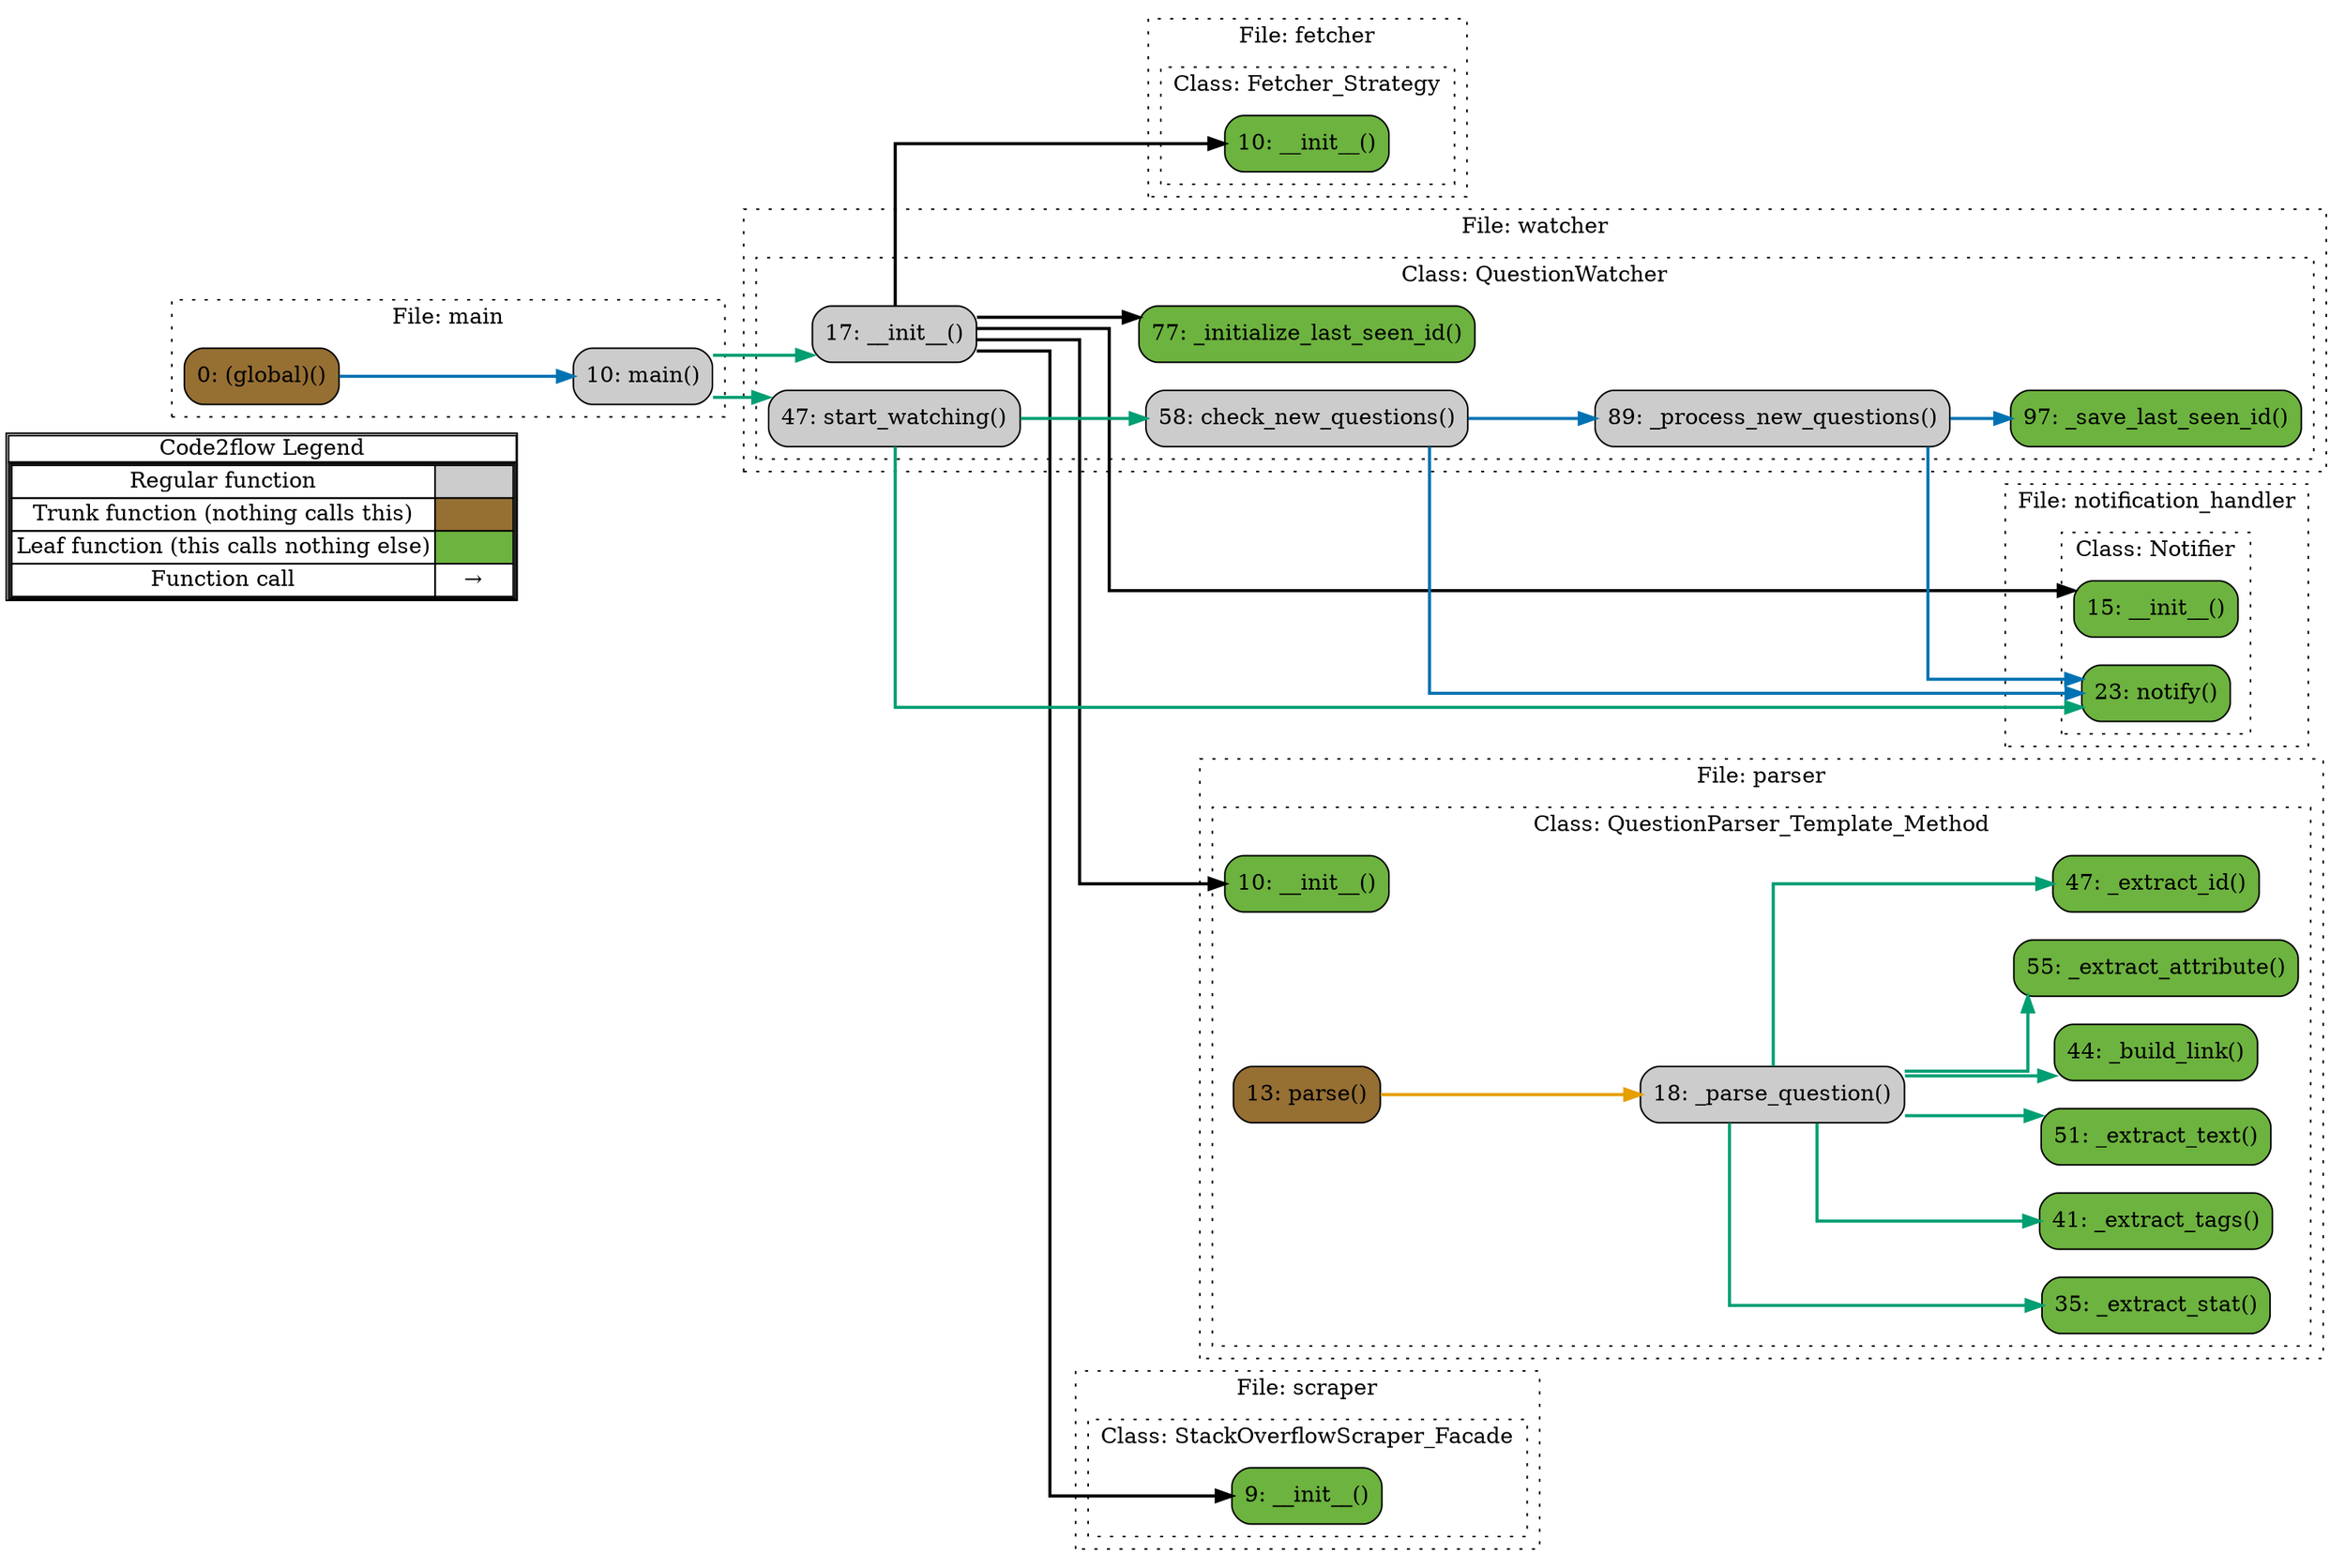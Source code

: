 digraph G {
concentrate=true;
splines="ortho";
rankdir="LR";
subgraph legend{
    rank = min;
    label = "legend";
    Legend [shape=none, margin=0, label = <
        <table cellspacing="0" cellpadding="0" border="1"><tr><td>Code2flow Legend</td></tr><tr><td>
        <table cellspacing="0">
        <tr><td>Regular function</td><td width="50px" bgcolor='#cccccc'></td></tr>
        <tr><td>Trunk function (nothing calls this)</td><td bgcolor='#966F33'></td></tr>
        <tr><td>Leaf function (this calls nothing else)</td><td bgcolor='#6db33f'></td></tr>
        <tr><td>Function call</td><td><font color='black'>&#8594;</font></td></tr>
        </table></td></tr></table>
        >];
}node_4e1d44f2 [label="10: __init__()" name="fetcher::Fetcher_Strategy.__init__" shape="rect" style="rounded,filled" fillcolor="#6db33f" ];
node_c96696ad [label="0: (global)()" name="main::(global)" shape="rect" style="rounded,filled" fillcolor="#966F33" ];
node_7d09c043 [label="10: main()" name="main::main" shape="rect" style="rounded,filled" fillcolor="#cccccc" ];
node_62ae97af [label="15: __init__()" name="notification_handler::Notifier.__init__" shape="rect" style="rounded,filled" fillcolor="#6db33f" ];
node_96110b7a [label="23: notify()" name="notification_handler::Notifier.notify" shape="rect" style="rounded,filled" fillcolor="#6db33f" ];
node_e3f5539c [label="10: __init__()" name="parser::QuestionParser_Template_Method.__init__" shape="rect" style="rounded,filled" fillcolor="#6db33f" ];
node_eac189c6 [label="44: _build_link()" name="parser::QuestionParser_Template_Method._build_link" shape="rect" style="rounded,filled" fillcolor="#6db33f" ];
node_6cc3f22c [label="55: _extract_attribute()" name="parser::QuestionParser_Template_Method._extract_attribute" shape="rect" style="rounded,filled" fillcolor="#6db33f" ];
node_9488f8ba [label="47: _extract_id()" name="parser::QuestionParser_Template_Method._extract_id" shape="rect" style="rounded,filled" fillcolor="#6db33f" ];
node_c092aa1e [label="35: _extract_stat()" name="parser::QuestionParser_Template_Method._extract_stat" shape="rect" style="rounded,filled" fillcolor="#6db33f" ];
node_a110019e [label="41: _extract_tags()" name="parser::QuestionParser_Template_Method._extract_tags" shape="rect" style="rounded,filled" fillcolor="#6db33f" ];
node_6dcbba4a [label="51: _extract_text()" name="parser::QuestionParser_Template_Method._extract_text" shape="rect" style="rounded,filled" fillcolor="#6db33f" ];
node_7260e8e3 [label="18: _parse_question()" name="parser::QuestionParser_Template_Method._parse_question" shape="rect" style="rounded,filled" fillcolor="#cccccc" ];
node_8385f091 [label="13: parse()" name="parser::QuestionParser_Template_Method.parse" shape="rect" style="rounded,filled" fillcolor="#966F33" ];
node_0e9a3a31 [label="9: __init__()" name="scraper::StackOverflowScraper_Facade.__init__" shape="rect" style="rounded,filled" fillcolor="#6db33f" ];
node_4e6acc70 [label="17: __init__()" name="watcher::QuestionWatcher.__init__" shape="rect" style="rounded,filled" fillcolor="#cccccc" ];
node_1dd243b7 [label="77: _initialize_last_seen_id()" name="watcher::QuestionWatcher._initialize_last_seen_id" shape="rect" style="rounded,filled" fillcolor="#6db33f" ];
node_c8aa8aa5 [label="89: _process_new_questions()" name="watcher::QuestionWatcher._process_new_questions" shape="rect" style="rounded,filled" fillcolor="#cccccc" ];
node_63f58fee [label="97: _save_last_seen_id()" name="watcher::QuestionWatcher._save_last_seen_id" shape="rect" style="rounded,filled" fillcolor="#6db33f" ];
node_c36e50dd [label="58: check_new_questions()" name="watcher::QuestionWatcher.check_new_questions" shape="rect" style="rounded,filled" fillcolor="#cccccc" ];
node_729cbc5b [label="47: start_watching()" name="watcher::QuestionWatcher.start_watching" shape="rect" style="rounded,filled" fillcolor="#cccccc" ];
node_c96696ad -> node_7d09c043 [color="#0072B2" penwidth="2"];
node_7d09c043 -> node_4e6acc70 [color="#009E73" penwidth="2"];
node_7d09c043 -> node_729cbc5b [color="#009E73" penwidth="2"];
node_7260e8e3 -> node_eac189c6 [color="#009E73" penwidth="2"];
node_7260e8e3 -> node_6cc3f22c [color="#009E73" penwidth="2"];
node_7260e8e3 -> node_9488f8ba [color="#009E73" penwidth="2"];
node_7260e8e3 -> node_c092aa1e [color="#009E73" penwidth="2"];
node_7260e8e3 -> node_c092aa1e [color="#009E73" penwidth="2"];
node_7260e8e3 -> node_c092aa1e [color="#009E73" penwidth="2"];
node_7260e8e3 -> node_a110019e [color="#009E73" penwidth="2"];
node_7260e8e3 -> node_6dcbba4a [color="#009E73" penwidth="2"];
node_7260e8e3 -> node_6dcbba4a [color="#009E73" penwidth="2"];
node_8385f091 -> node_7260e8e3 [color="#E69F00" penwidth="2"];
node_4e6acc70 -> node_4e1d44f2 [color="#000000" penwidth="2"];
node_4e6acc70 -> node_62ae97af [color="#000000" penwidth="2"];
node_4e6acc70 -> node_e3f5539c [color="#000000" penwidth="2"];
node_4e6acc70 -> node_0e9a3a31 [color="#000000" penwidth="2"];
node_4e6acc70 -> node_1dd243b7 [color="#000000" penwidth="2"];
node_c8aa8aa5 -> node_96110b7a [color="#0072B2" penwidth="2"];
node_c8aa8aa5 -> node_63f58fee [color="#0072B2" penwidth="2"];
node_c36e50dd -> node_96110b7a [color="#0072B2" penwidth="2"];
node_c36e50dd -> node_c8aa8aa5 [color="#0072B2" penwidth="2"];
node_729cbc5b -> node_96110b7a [color="#009E73" penwidth="2"];
node_729cbc5b -> node_96110b7a [color="#009E73" penwidth="2"];
node_729cbc5b -> node_c36e50dd [color="#009E73" penwidth="2"];
subgraph cluster_b3a4ae07 {
    label="File: fetcher";
    name="fetcher";
    style="filled";
    graph[style=dotted];
    subgraph cluster_921a2783 {
        node_4e1d44f2;
        label="Class: Fetcher_Strategy";
        name="Fetcher_Strategy";
        style="filled";
        graph[style=dotted];
    };
};
subgraph cluster_47a20fbb {
    node_7d09c043 node_c96696ad;
    label="File: main";
    name="main";
    style="filled";
    graph[style=dotted];
};
subgraph cluster_b15e5e7a {
    label="File: notification_handler";
    name="notification_handler";
    style="filled";
    graph[style=dotted];
    subgraph cluster_d88b6368 {
        node_62ae97af node_96110b7a;
        label="Class: Notifier";
        name="Notifier";
        style="filled";
        graph[style=dotted];
    };
};
subgraph cluster_4d11a5fe {
    label="File: parser";
    name="parser";
    style="filled";
    graph[style=dotted];
    subgraph cluster_7fe476e6 {
        node_e3f5539c node_8385f091 node_7260e8e3 node_c092aa1e node_a110019e node_eac189c6 node_9488f8ba node_6dcbba4a node_6cc3f22c;
        label="Class: QuestionParser_Template_Method";
        name="QuestionParser_Template_Method";
        style="filled";
        graph[style=dotted];
    };
};
subgraph cluster_bb768b8f {
    label="File: scraper";
    name="scraper";
    style="filled";
    graph[style=dotted];
    subgraph cluster_6b4f25a2 {
        node_0e9a3a31;
        label="Class: StackOverflowScraper_Facade";
        name="StackOverflowScraper_Facade";
        style="filled";
        graph[style=dotted];
    };
};
subgraph cluster_533167be {
    label="File: watcher";
    name="watcher";
    style="filled";
    graph[style=dotted];
    subgraph cluster_15cca2af {
        node_4e6acc70 node_729cbc5b node_c36e50dd node_1dd243b7 node_c8aa8aa5 node_63f58fee;
        label="Class: QuestionWatcher";
        name="QuestionWatcher";
        style="filled";
        graph[style=dotted];
    };
};
}
